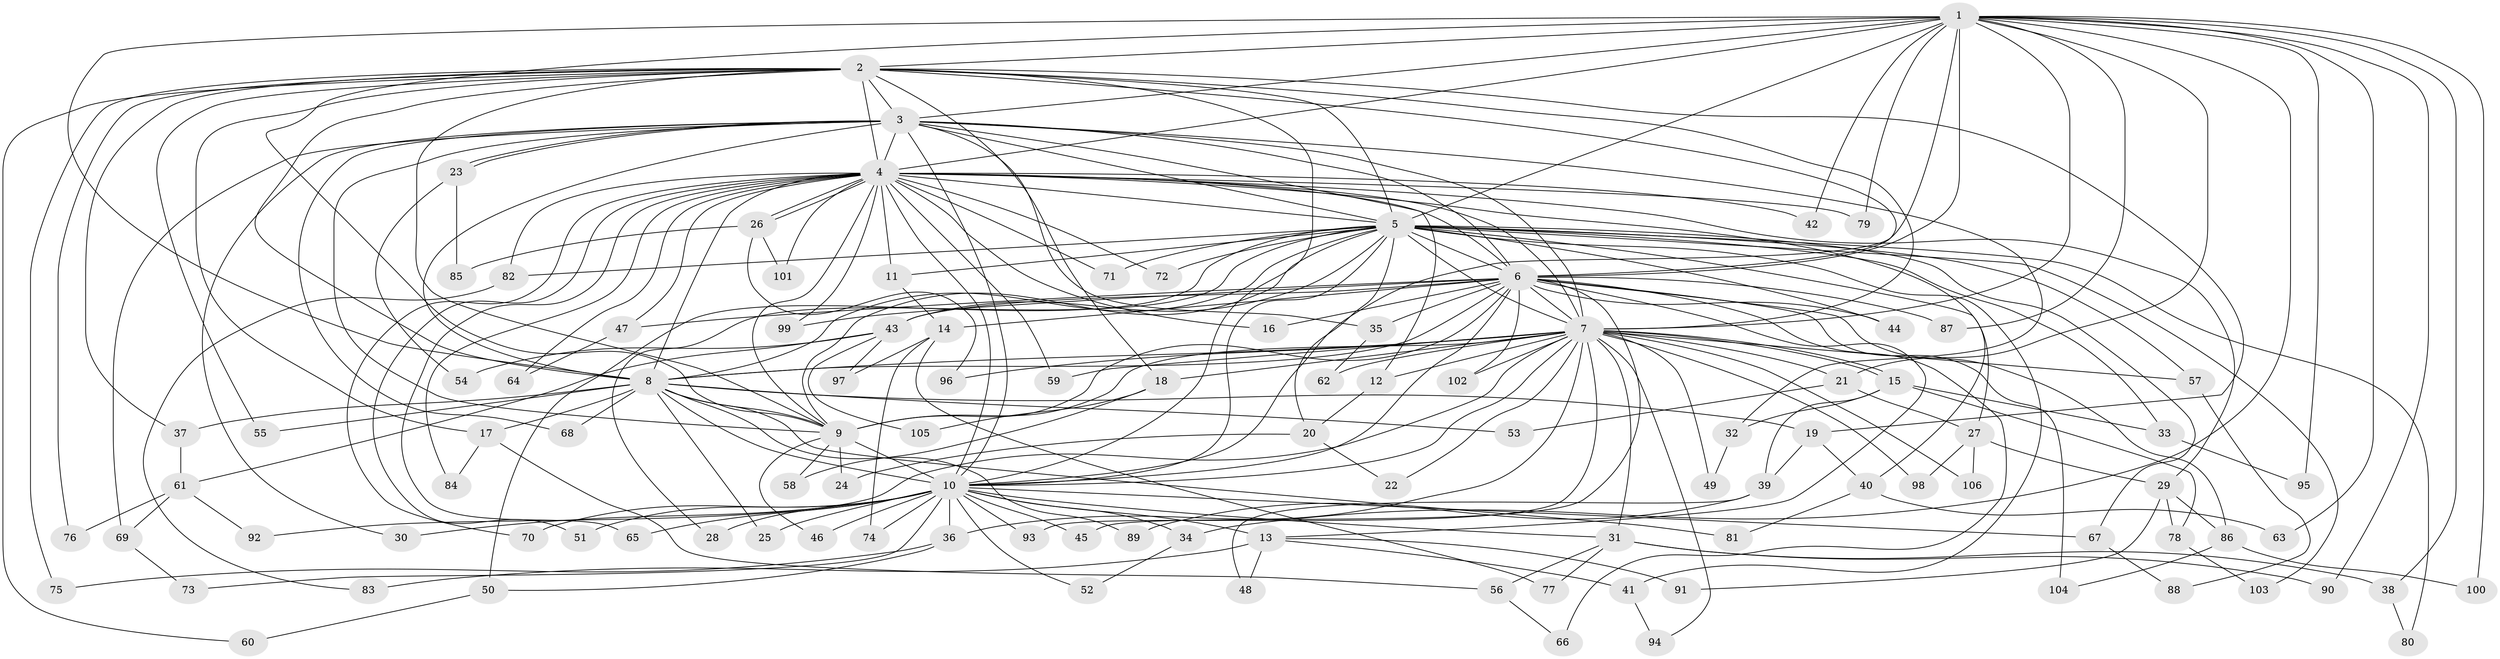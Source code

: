 // coarse degree distribution, {17: 0.0125, 15: 0.025, 25: 0.0125, 23: 0.0125, 24: 0.0125, 29: 0.025, 3: 0.1625, 7: 0.025, 5: 0.0625, 2: 0.5125, 4: 0.1125, 1: 0.0125, 6: 0.0125}
// Generated by graph-tools (version 1.1) at 2025/41/03/06/25 10:41:38]
// undirected, 106 vertices, 237 edges
graph export_dot {
graph [start="1"]
  node [color=gray90,style=filled];
  1;
  2;
  3;
  4;
  5;
  6;
  7;
  8;
  9;
  10;
  11;
  12;
  13;
  14;
  15;
  16;
  17;
  18;
  19;
  20;
  21;
  22;
  23;
  24;
  25;
  26;
  27;
  28;
  29;
  30;
  31;
  32;
  33;
  34;
  35;
  36;
  37;
  38;
  39;
  40;
  41;
  42;
  43;
  44;
  45;
  46;
  47;
  48;
  49;
  50;
  51;
  52;
  53;
  54;
  55;
  56;
  57;
  58;
  59;
  60;
  61;
  62;
  63;
  64;
  65;
  66;
  67;
  68;
  69;
  70;
  71;
  72;
  73;
  74;
  75;
  76;
  77;
  78;
  79;
  80;
  81;
  82;
  83;
  84;
  85;
  86;
  87;
  88;
  89;
  90;
  91;
  92;
  93;
  94;
  95;
  96;
  97;
  98;
  99;
  100;
  101;
  102;
  103;
  104;
  105;
  106;
  1 -- 2;
  1 -- 3;
  1 -- 4;
  1 -- 5;
  1 -- 6;
  1 -- 7;
  1 -- 8;
  1 -- 9;
  1 -- 10;
  1 -- 21;
  1 -- 34;
  1 -- 38;
  1 -- 42;
  1 -- 63;
  1 -- 79;
  1 -- 87;
  1 -- 90;
  1 -- 95;
  1 -- 100;
  2 -- 3;
  2 -- 4;
  2 -- 5;
  2 -- 6;
  2 -- 7;
  2 -- 8;
  2 -- 9;
  2 -- 10;
  2 -- 17;
  2 -- 18;
  2 -- 19;
  2 -- 37;
  2 -- 55;
  2 -- 60;
  2 -- 75;
  2 -- 76;
  3 -- 4;
  3 -- 5;
  3 -- 6;
  3 -- 7;
  3 -- 8;
  3 -- 9;
  3 -- 10;
  3 -- 12;
  3 -- 23;
  3 -- 23;
  3 -- 30;
  3 -- 32;
  3 -- 35;
  3 -- 68;
  3 -- 69;
  4 -- 5;
  4 -- 6;
  4 -- 7;
  4 -- 8;
  4 -- 9;
  4 -- 10;
  4 -- 11;
  4 -- 16;
  4 -- 26;
  4 -- 26;
  4 -- 29;
  4 -- 40;
  4 -- 42;
  4 -- 47;
  4 -- 51;
  4 -- 59;
  4 -- 64;
  4 -- 65;
  4 -- 70;
  4 -- 71;
  4 -- 72;
  4 -- 79;
  4 -- 82;
  4 -- 84;
  4 -- 99;
  4 -- 101;
  5 -- 6;
  5 -- 7;
  5 -- 8;
  5 -- 9;
  5 -- 10;
  5 -- 11;
  5 -- 20;
  5 -- 27;
  5 -- 28;
  5 -- 33;
  5 -- 41;
  5 -- 43;
  5 -- 44;
  5 -- 50;
  5 -- 57;
  5 -- 67;
  5 -- 71;
  5 -- 72;
  5 -- 80;
  5 -- 82;
  5 -- 103;
  6 -- 7;
  6 -- 8;
  6 -- 9;
  6 -- 10;
  6 -- 13;
  6 -- 14;
  6 -- 16;
  6 -- 35;
  6 -- 43;
  6 -- 44;
  6 -- 45;
  6 -- 47;
  6 -- 66;
  6 -- 86;
  6 -- 87;
  6 -- 99;
  6 -- 102;
  6 -- 104;
  7 -- 8;
  7 -- 9;
  7 -- 10;
  7 -- 12;
  7 -- 15;
  7 -- 15;
  7 -- 18;
  7 -- 21;
  7 -- 22;
  7 -- 31;
  7 -- 36;
  7 -- 49;
  7 -- 57;
  7 -- 59;
  7 -- 62;
  7 -- 92;
  7 -- 93;
  7 -- 94;
  7 -- 96;
  7 -- 98;
  7 -- 102;
  7 -- 106;
  8 -- 9;
  8 -- 10;
  8 -- 17;
  8 -- 19;
  8 -- 25;
  8 -- 37;
  8 -- 53;
  8 -- 55;
  8 -- 68;
  8 -- 81;
  8 -- 89;
  9 -- 10;
  9 -- 24;
  9 -- 46;
  9 -- 58;
  10 -- 13;
  10 -- 25;
  10 -- 28;
  10 -- 30;
  10 -- 31;
  10 -- 34;
  10 -- 36;
  10 -- 45;
  10 -- 46;
  10 -- 51;
  10 -- 52;
  10 -- 65;
  10 -- 67;
  10 -- 70;
  10 -- 73;
  10 -- 74;
  10 -- 93;
  11 -- 14;
  12 -- 20;
  13 -- 41;
  13 -- 48;
  13 -- 83;
  13 -- 91;
  14 -- 74;
  14 -- 77;
  14 -- 97;
  15 -- 32;
  15 -- 33;
  15 -- 39;
  15 -- 78;
  17 -- 56;
  17 -- 84;
  18 -- 58;
  18 -- 105;
  19 -- 39;
  19 -- 40;
  20 -- 22;
  20 -- 24;
  21 -- 27;
  21 -- 53;
  23 -- 54;
  23 -- 85;
  26 -- 85;
  26 -- 96;
  26 -- 101;
  27 -- 29;
  27 -- 98;
  27 -- 106;
  29 -- 78;
  29 -- 86;
  29 -- 91;
  31 -- 38;
  31 -- 56;
  31 -- 77;
  31 -- 90;
  32 -- 49;
  33 -- 95;
  34 -- 52;
  35 -- 62;
  36 -- 50;
  36 -- 75;
  37 -- 61;
  38 -- 80;
  39 -- 48;
  39 -- 89;
  40 -- 63;
  40 -- 81;
  41 -- 94;
  43 -- 54;
  43 -- 61;
  43 -- 97;
  43 -- 105;
  47 -- 64;
  50 -- 60;
  56 -- 66;
  57 -- 88;
  61 -- 69;
  61 -- 76;
  61 -- 92;
  67 -- 88;
  69 -- 73;
  78 -- 103;
  82 -- 83;
  86 -- 100;
  86 -- 104;
}
